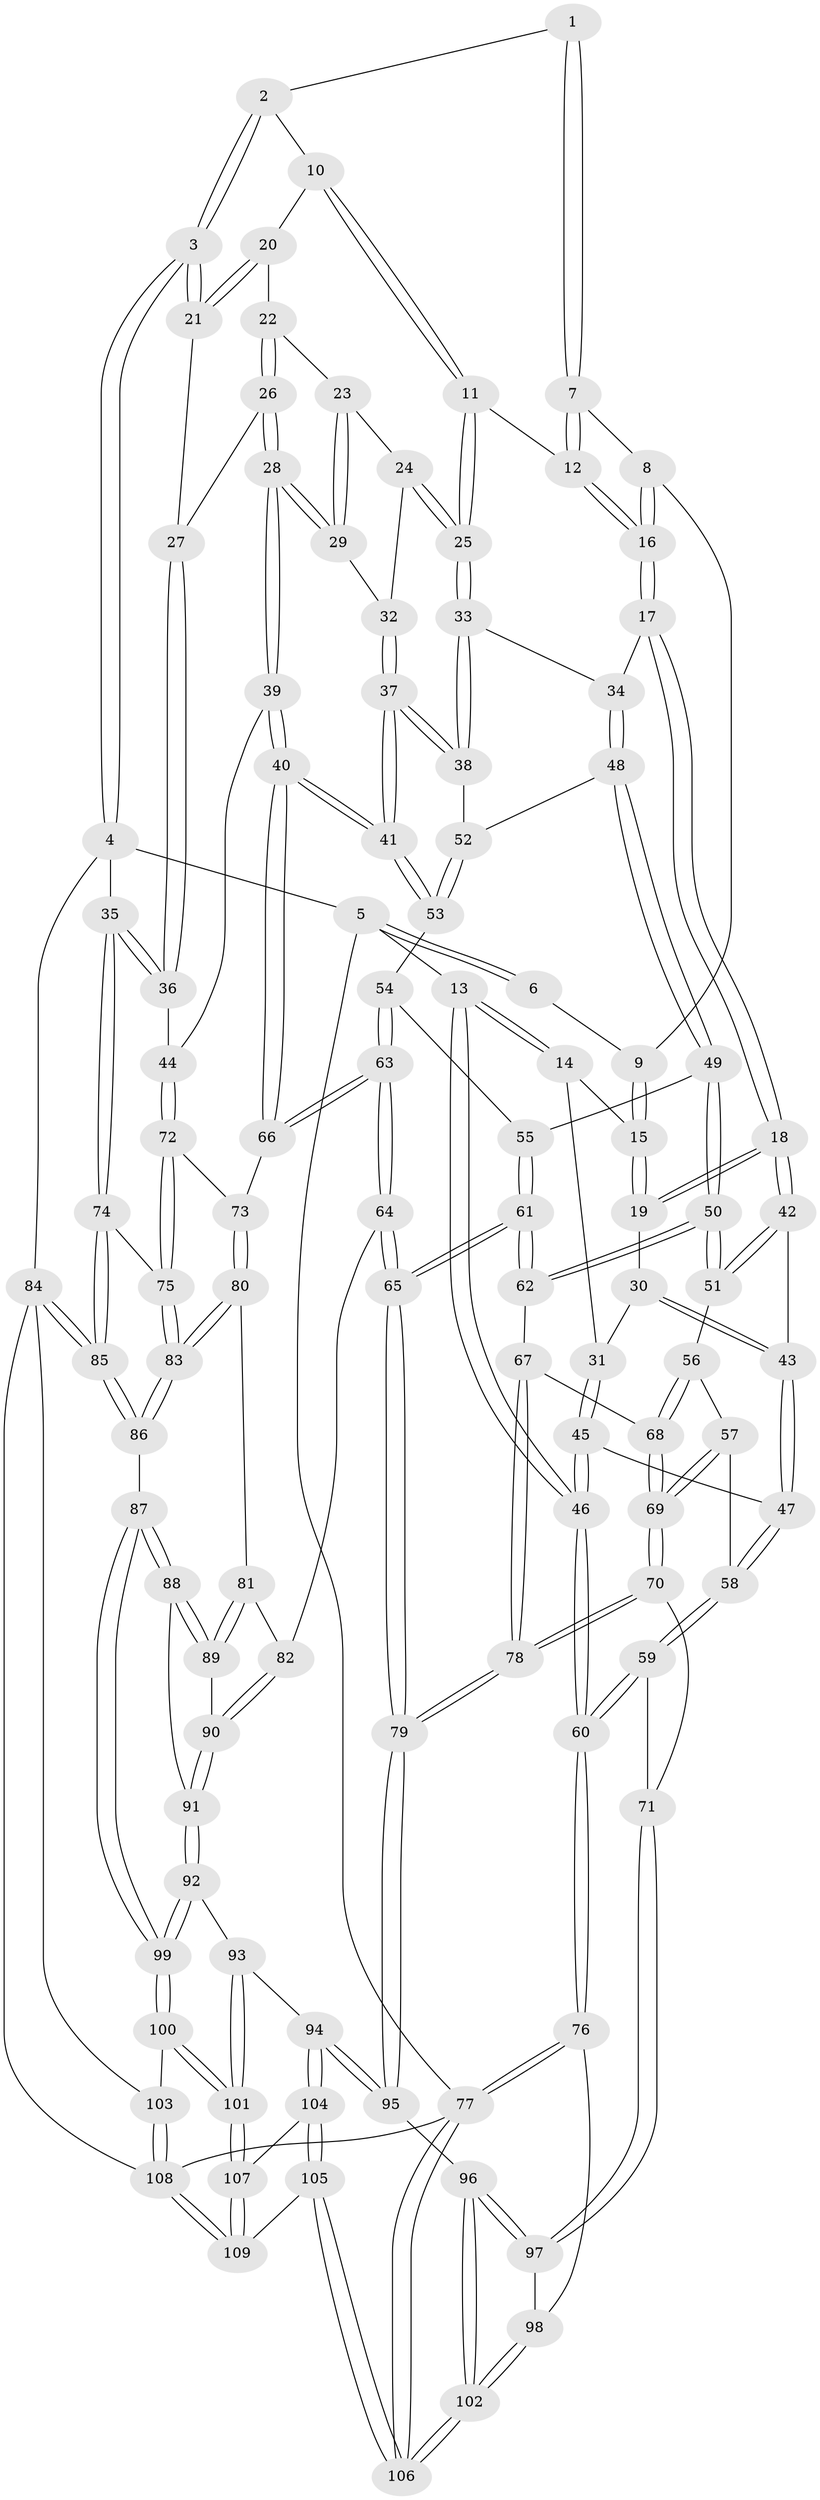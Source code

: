 // Generated by graph-tools (version 1.1) at 2025/27/03/09/25 03:27:03]
// undirected, 109 vertices, 269 edges
graph export_dot {
graph [start="1"]
  node [color=gray90,style=filled];
  1 [pos="+0.44409079963013864+0"];
  2 [pos="+0.5731501839317201+0"];
  3 [pos="+1+0"];
  4 [pos="+1+0"];
  5 [pos="+0+0"];
  6 [pos="+0.38621662406227264+0"];
  7 [pos="+0.43677227678181607+0.08667361167077033"];
  8 [pos="+0.3321604639159397+0.15806524798167176"];
  9 [pos="+0.256247554364578+0.12441563723078192"];
  10 [pos="+0.6478224394057062+0.11792602850136795"];
  11 [pos="+0.5272653178459578+0.20395270814453947"];
  12 [pos="+0.4760282040998458+0.16568770763788507"];
  13 [pos="+0+0"];
  14 [pos="+0.029193222742922426+0.09229108036127447"];
  15 [pos="+0.18236292019612022+0.16065156454616425"];
  16 [pos="+0.35932830571935387+0.23460087208981517"];
  17 [pos="+0.3514373841222163+0.2706961825361286"];
  18 [pos="+0.27966344130011916+0.2945962834230997"];
  19 [pos="+0.20661049454605446+0.23734633467572575"];
  20 [pos="+0.6488176834489872+0.11857936705884406"];
  21 [pos="+0.8419618884627739+0.13154171872090692"];
  22 [pos="+0.6603132864455405+0.1550399780152508"];
  23 [pos="+0.6589443842356975+0.21424499875164194"];
  24 [pos="+0.5901565161916982+0.25688711100794376"];
  25 [pos="+0.5277176535797641+0.23692557579379697"];
  26 [pos="+0.7619672188465129+0.2732545285155053"];
  27 [pos="+0.831721609533668+0.21340040195268467"];
  28 [pos="+0.739205810862387+0.31467148212314316"];
  29 [pos="+0.6600333214373464+0.2677805467949203"];
  30 [pos="+0.15885121703230515+0.2938195841584517"];
  31 [pos="+0.07052873695513948+0.301880414018877"];
  32 [pos="+0.637124228210614+0.27407458095004533"];
  33 [pos="+0.5189282966164297+0.262567468512313"];
  34 [pos="+0.386149681419738+0.29573755786174544"];
  35 [pos="+1+0.37892159535249964"];
  36 [pos="+0.9470915416587208+0.341348132248385"];
  37 [pos="+0.596626754517004+0.38062128591389727"];
  38 [pos="+0.5255059067149883+0.29417696626920936"];
  39 [pos="+0.7393361107872057+0.37408676499009963"];
  40 [pos="+0.6140545670695832+0.419530474880735"];
  41 [pos="+0.6137910143950777+0.4191623627624564"];
  42 [pos="+0.2771933329027694+0.30767014127034215"];
  43 [pos="+0.16327177539363677+0.38807448578371184"];
  44 [pos="+0.7897160289940808+0.41065664258367734"];
  45 [pos="+0.05879426756003173+0.3282196307497001"];
  46 [pos="+0+0.49458584467497585"];
  47 [pos="+0.1586529344555169+0.3994340527610209"];
  48 [pos="+0.40141637363579913+0.3520745027992028"];
  49 [pos="+0.3763643833558205+0.39926649643216533"];
  50 [pos="+0.3068302733333657+0.4253099457093322"];
  51 [pos="+0.2956589863356147+0.41907805785469393"];
  52 [pos="+0.4652118289998091+0.3723705505408504"];
  53 [pos="+0.4700723067045855+0.3854985757035496"];
  54 [pos="+0.4611922100329221+0.43273132864820507"];
  55 [pos="+0.4142776548421295+0.4371983384692681"];
  56 [pos="+0.29274291902236294+0.42002745565808186"];
  57 [pos="+0.19657764406870443+0.4381699687933469"];
  58 [pos="+0.15956458027271772+0.4099892417584886"];
  59 [pos="+0+0.5672174670596873"];
  60 [pos="+0+0.5663636991017004"];
  61 [pos="+0.3977711471675229+0.4960773520689674"];
  62 [pos="+0.32601366716927627+0.47862615858568486"];
  63 [pos="+0.5333294262975273+0.5232805391442817"];
  64 [pos="+0.5177622560046428+0.5756440859739214"];
  65 [pos="+0.4730779983355539+0.5924083847136621"];
  66 [pos="+0.6127112272273889+0.4238079291444639"];
  67 [pos="+0.325732846977537+0.47940516706308806"];
  68 [pos="+0.24948160829503668+0.508369832348208"];
  69 [pos="+0.19995559029731735+0.5571600128151568"];
  70 [pos="+0.19482878605753853+0.5889363934675472"];
  71 [pos="+0.03013940341314267+0.5979962313673868"];
  72 [pos="+0.8040976360669504+0.48759913163498864"];
  73 [pos="+0.7034798394022201+0.5401299020118332"];
  74 [pos="+1+0.476912018109548"];
  75 [pos="+0.8695935890892289+0.5600857219734007"];
  76 [pos="+0+0.7267665288245068"];
  77 [pos="+0+1"];
  78 [pos="+0.2899061718496431+0.6481189943300699"];
  79 [pos="+0.3414758349732236+0.7105151046538338"];
  80 [pos="+0.6846090425023518+0.5926656718256731"];
  81 [pos="+0.6290483068537104+0.620907256846153"];
  82 [pos="+0.5722875958407387+0.6114969376390372"];
  83 [pos="+0.8302328481723307+0.6616566858212473"];
  84 [pos="+1+0.8367056616782819"];
  85 [pos="+1+0.7616602627415177"];
  86 [pos="+0.8333483830655973+0.7059119146683365"];
  87 [pos="+0.7862108913900481+0.7823679827643266"];
  88 [pos="+0.6901909590313939+0.7295599379306019"];
  89 [pos="+0.6732112601567718+0.7057560705610415"];
  90 [pos="+0.5705015104585844+0.7308925417901126"];
  91 [pos="+0.559925895087599+0.7876085425193905"];
  92 [pos="+0.5454548201478115+0.8106269259036855"];
  93 [pos="+0.5425647430068202+0.8139389139485355"];
  94 [pos="+0.415264003475749+0.81357108424281"];
  95 [pos="+0.34007845178591045+0.7457960727061447"];
  96 [pos="+0.24971097931244957+0.8089102813290558"];
  97 [pos="+0.16880215703531012+0.7936830428915359"];
  98 [pos="+0.04525374957010744+0.8331448762257212"];
  99 [pos="+0.7861216316641444+0.7847253148579861"];
  100 [pos="+0.7913759754784369+0.8554813045824534"];
  101 [pos="+0.6456984979896666+0.9367648269233274"];
  102 [pos="+0.16062658704496538+1"];
  103 [pos="+0.8564023754675465+0.912250200388376"];
  104 [pos="+0.4248179861061554+0.9232274491179201"];
  105 [pos="+0.33414834391884984+1"];
  106 [pos="+0.15433226591799143+1"];
  107 [pos="+0.6249527676986993+0.9937045663793039"];
  108 [pos="+0.8553352274413053+1"];
  109 [pos="+0.617854572854756+1"];
  1 -- 2;
  1 -- 7;
  1 -- 7;
  2 -- 3;
  2 -- 3;
  2 -- 10;
  3 -- 4;
  3 -- 4;
  3 -- 21;
  3 -- 21;
  4 -- 5;
  4 -- 35;
  4 -- 84;
  5 -- 6;
  5 -- 6;
  5 -- 13;
  5 -- 77;
  6 -- 9;
  7 -- 8;
  7 -- 12;
  7 -- 12;
  8 -- 9;
  8 -- 16;
  8 -- 16;
  9 -- 15;
  9 -- 15;
  10 -- 11;
  10 -- 11;
  10 -- 20;
  11 -- 12;
  11 -- 25;
  11 -- 25;
  12 -- 16;
  12 -- 16;
  13 -- 14;
  13 -- 14;
  13 -- 46;
  13 -- 46;
  14 -- 15;
  14 -- 31;
  15 -- 19;
  15 -- 19;
  16 -- 17;
  16 -- 17;
  17 -- 18;
  17 -- 18;
  17 -- 34;
  18 -- 19;
  18 -- 19;
  18 -- 42;
  18 -- 42;
  19 -- 30;
  20 -- 21;
  20 -- 21;
  20 -- 22;
  21 -- 27;
  22 -- 23;
  22 -- 26;
  22 -- 26;
  23 -- 24;
  23 -- 29;
  23 -- 29;
  24 -- 25;
  24 -- 25;
  24 -- 32;
  25 -- 33;
  25 -- 33;
  26 -- 27;
  26 -- 28;
  26 -- 28;
  27 -- 36;
  27 -- 36;
  28 -- 29;
  28 -- 29;
  28 -- 39;
  28 -- 39;
  29 -- 32;
  30 -- 31;
  30 -- 43;
  30 -- 43;
  31 -- 45;
  31 -- 45;
  32 -- 37;
  32 -- 37;
  33 -- 34;
  33 -- 38;
  33 -- 38;
  34 -- 48;
  34 -- 48;
  35 -- 36;
  35 -- 36;
  35 -- 74;
  35 -- 74;
  36 -- 44;
  37 -- 38;
  37 -- 38;
  37 -- 41;
  37 -- 41;
  38 -- 52;
  39 -- 40;
  39 -- 40;
  39 -- 44;
  40 -- 41;
  40 -- 41;
  40 -- 66;
  40 -- 66;
  41 -- 53;
  41 -- 53;
  42 -- 43;
  42 -- 51;
  42 -- 51;
  43 -- 47;
  43 -- 47;
  44 -- 72;
  44 -- 72;
  45 -- 46;
  45 -- 46;
  45 -- 47;
  46 -- 60;
  46 -- 60;
  47 -- 58;
  47 -- 58;
  48 -- 49;
  48 -- 49;
  48 -- 52;
  49 -- 50;
  49 -- 50;
  49 -- 55;
  50 -- 51;
  50 -- 51;
  50 -- 62;
  50 -- 62;
  51 -- 56;
  52 -- 53;
  52 -- 53;
  53 -- 54;
  54 -- 55;
  54 -- 63;
  54 -- 63;
  55 -- 61;
  55 -- 61;
  56 -- 57;
  56 -- 68;
  56 -- 68;
  57 -- 58;
  57 -- 69;
  57 -- 69;
  58 -- 59;
  58 -- 59;
  59 -- 60;
  59 -- 60;
  59 -- 71;
  60 -- 76;
  60 -- 76;
  61 -- 62;
  61 -- 62;
  61 -- 65;
  61 -- 65;
  62 -- 67;
  63 -- 64;
  63 -- 64;
  63 -- 66;
  63 -- 66;
  64 -- 65;
  64 -- 65;
  64 -- 82;
  65 -- 79;
  65 -- 79;
  66 -- 73;
  67 -- 68;
  67 -- 78;
  67 -- 78;
  68 -- 69;
  68 -- 69;
  69 -- 70;
  69 -- 70;
  70 -- 71;
  70 -- 78;
  70 -- 78;
  71 -- 97;
  71 -- 97;
  72 -- 73;
  72 -- 75;
  72 -- 75;
  73 -- 80;
  73 -- 80;
  74 -- 75;
  74 -- 85;
  74 -- 85;
  75 -- 83;
  75 -- 83;
  76 -- 77;
  76 -- 77;
  76 -- 98;
  77 -- 106;
  77 -- 106;
  77 -- 108;
  78 -- 79;
  78 -- 79;
  79 -- 95;
  79 -- 95;
  80 -- 81;
  80 -- 83;
  80 -- 83;
  81 -- 82;
  81 -- 89;
  81 -- 89;
  82 -- 90;
  82 -- 90;
  83 -- 86;
  83 -- 86;
  84 -- 85;
  84 -- 85;
  84 -- 103;
  84 -- 108;
  85 -- 86;
  85 -- 86;
  86 -- 87;
  87 -- 88;
  87 -- 88;
  87 -- 99;
  87 -- 99;
  88 -- 89;
  88 -- 89;
  88 -- 91;
  89 -- 90;
  90 -- 91;
  90 -- 91;
  91 -- 92;
  91 -- 92;
  92 -- 93;
  92 -- 99;
  92 -- 99;
  93 -- 94;
  93 -- 101;
  93 -- 101;
  94 -- 95;
  94 -- 95;
  94 -- 104;
  94 -- 104;
  95 -- 96;
  96 -- 97;
  96 -- 97;
  96 -- 102;
  96 -- 102;
  97 -- 98;
  98 -- 102;
  98 -- 102;
  99 -- 100;
  99 -- 100;
  100 -- 101;
  100 -- 101;
  100 -- 103;
  101 -- 107;
  101 -- 107;
  102 -- 106;
  102 -- 106;
  103 -- 108;
  103 -- 108;
  104 -- 105;
  104 -- 105;
  104 -- 107;
  105 -- 106;
  105 -- 106;
  105 -- 109;
  107 -- 109;
  107 -- 109;
  108 -- 109;
  108 -- 109;
}
